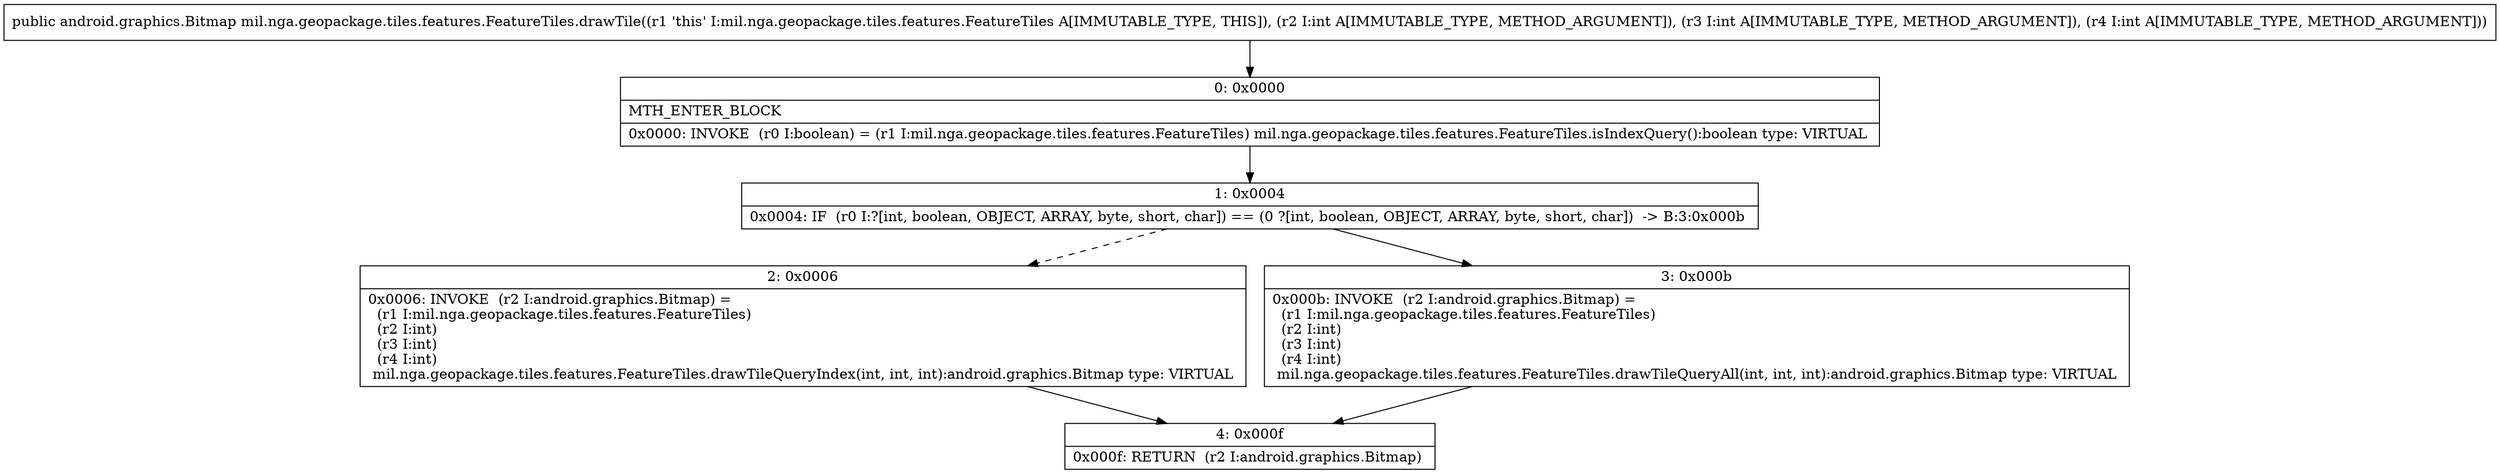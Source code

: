 digraph "CFG formil.nga.geopackage.tiles.features.FeatureTiles.drawTile(III)Landroid\/graphics\/Bitmap;" {
Node_0 [shape=record,label="{0\:\ 0x0000|MTH_ENTER_BLOCK\l|0x0000: INVOKE  (r0 I:boolean) = (r1 I:mil.nga.geopackage.tiles.features.FeatureTiles) mil.nga.geopackage.tiles.features.FeatureTiles.isIndexQuery():boolean type: VIRTUAL \l}"];
Node_1 [shape=record,label="{1\:\ 0x0004|0x0004: IF  (r0 I:?[int, boolean, OBJECT, ARRAY, byte, short, char]) == (0 ?[int, boolean, OBJECT, ARRAY, byte, short, char])  \-\> B:3:0x000b \l}"];
Node_2 [shape=record,label="{2\:\ 0x0006|0x0006: INVOKE  (r2 I:android.graphics.Bitmap) = \l  (r1 I:mil.nga.geopackage.tiles.features.FeatureTiles)\l  (r2 I:int)\l  (r3 I:int)\l  (r4 I:int)\l mil.nga.geopackage.tiles.features.FeatureTiles.drawTileQueryIndex(int, int, int):android.graphics.Bitmap type: VIRTUAL \l}"];
Node_3 [shape=record,label="{3\:\ 0x000b|0x000b: INVOKE  (r2 I:android.graphics.Bitmap) = \l  (r1 I:mil.nga.geopackage.tiles.features.FeatureTiles)\l  (r2 I:int)\l  (r3 I:int)\l  (r4 I:int)\l mil.nga.geopackage.tiles.features.FeatureTiles.drawTileQueryAll(int, int, int):android.graphics.Bitmap type: VIRTUAL \l}"];
Node_4 [shape=record,label="{4\:\ 0x000f|0x000f: RETURN  (r2 I:android.graphics.Bitmap) \l}"];
MethodNode[shape=record,label="{public android.graphics.Bitmap mil.nga.geopackage.tiles.features.FeatureTiles.drawTile((r1 'this' I:mil.nga.geopackage.tiles.features.FeatureTiles A[IMMUTABLE_TYPE, THIS]), (r2 I:int A[IMMUTABLE_TYPE, METHOD_ARGUMENT]), (r3 I:int A[IMMUTABLE_TYPE, METHOD_ARGUMENT]), (r4 I:int A[IMMUTABLE_TYPE, METHOD_ARGUMENT])) }"];
MethodNode -> Node_0;
Node_0 -> Node_1;
Node_1 -> Node_2[style=dashed];
Node_1 -> Node_3;
Node_2 -> Node_4;
Node_3 -> Node_4;
}

